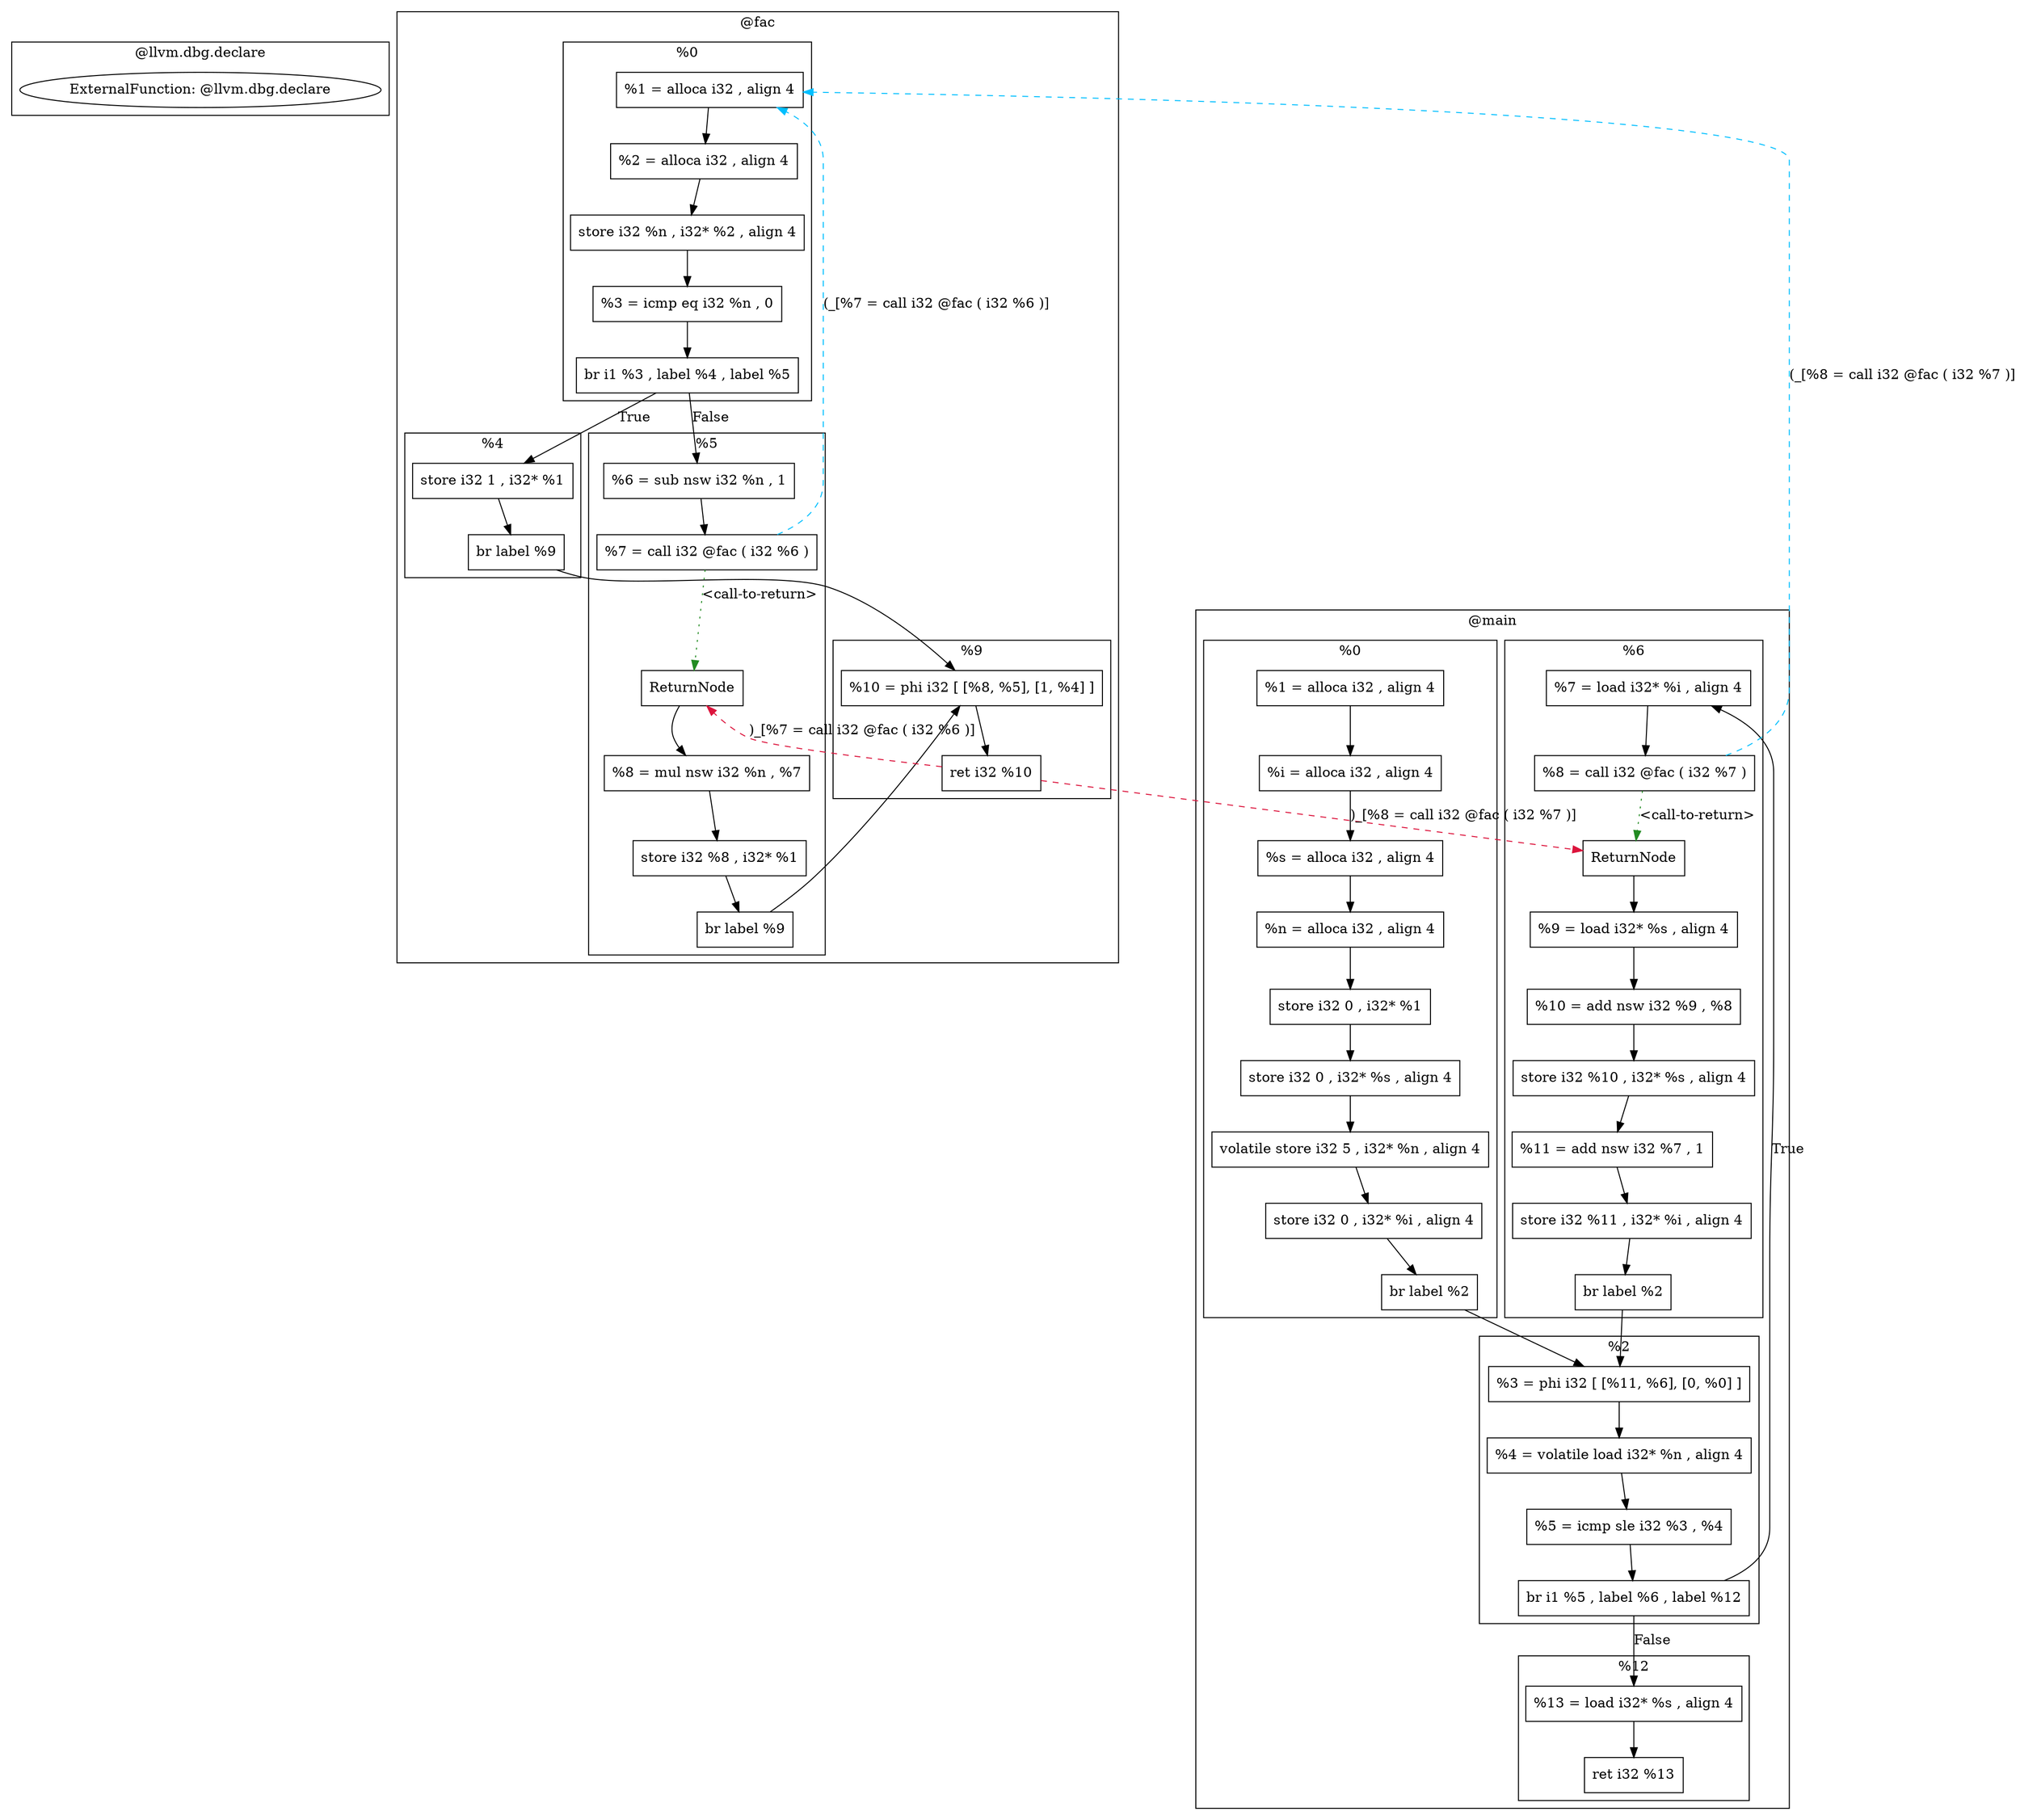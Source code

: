 digraph {
    subgraph cluster_52 {
        graph [label="@llvm.dbg.declare"];
        52 [label="ExternalFunction: @llvm.dbg.declare"];
    }
    subgraph cluster_1 {
        graph [label="@fac"];
        subgraph cluster_3 {
            graph [label="%0"];
            5 [label="%1 = alloca i32 , align 4"
              ,shape=box];
            6 [label="%2 = alloca i32 , align 4"
              ,shape=box];
            7 [label="store i32 %n , i32* %2 , align 4"
              ,shape=box];
            8 [label="%3 = icmp eq i32 %n , 0"
              ,shape=box];
            10 [label="br i1 %3 , label %4 , label %5"
               ,shape=box];
        }
        subgraph cluster_11 {
            graph [label="%4"];
            12 [label="store i32 1 , i32* %1"
               ,shape=box];
            13 [label="br label %9"
               ,shape=box];
        }
        subgraph cluster_14 {
            graph [label="%5"];
            -16 [label=ReturnNode
                ,shape=box];
            15 [label="%6 = sub nsw i32 %n , 1"
               ,shape=box];
            16 [label="%7 = call i32 @fac ( i32 %6 )"
               ,shape=box];
            17 [label="%8 = mul nsw i32 %n , %7"
               ,shape=box];
            18 [label="store i32 %8 , i32* %1"
               ,shape=box];
            19 [label="br label %9"
               ,shape=box];
        }
        subgraph cluster_20 {
            graph [label="%9"];
            21 [label="%10 = phi i32 [ [%8, %5], [1, %4] ]"
               ,shape=box];
            22 [label="ret i32 %10"
               ,shape=box];
        }
    }
    subgraph cluster_23 {
        graph [label="@main"];
        subgraph cluster_24 {
            graph [label="%0"];
            25 [label="%1 = alloca i32 , align 4"
               ,shape=box];
            26 [label="%i = alloca i32 , align 4"
               ,shape=box];
            27 [label="%s = alloca i32 , align 4"
               ,shape=box];
            28 [label="%n = alloca i32 , align 4"
               ,shape=box];
            29 [label="store i32 0 , i32* %1"
               ,shape=box];
            30 [label="store i32 0 , i32* %s , align 4"
               ,shape=box];
            32 [label="volatile store i32 5 , i32* %n , align 4"
               ,shape=box];
            33 [label="store i32 0 , i32* %i , align 4"
               ,shape=box];
            34 [label="br label %2"
               ,shape=box];
        }
        subgraph cluster_35 {
            graph [label="%2"];
            36 [label="%3 = phi i32 [ [%11, %6], [0, %0] ]"
               ,shape=box];
            37 [label="%4 = volatile load i32* %n , align 4"
               ,shape=box];
            38 [label="%5 = icmp sle i32 %3 , %4"
               ,shape=box];
            39 [label="br i1 %5 , label %6 , label %12"
               ,shape=box];
        }
        subgraph cluster_40 {
            graph [label="%6"];
            -42 [label=ReturnNode
                ,shape=box];
            41 [label="%7 = load i32* %i , align 4"
               ,shape=box];
            42 [label="%8 = call i32 @fac ( i32 %7 )"
               ,shape=box];
            43 [label="%9 = load i32* %s , align 4"
               ,shape=box];
            44 [label="%10 = add nsw i32 %9 , %8"
               ,shape=box];
            45 [label="store i32 %10 , i32* %s , align 4"
               ,shape=box];
            46 [label="%11 = add nsw i32 %7 , 1"
               ,shape=box];
            47 [label="store i32 %11 , i32* %i , align 4"
               ,shape=box];
            48 [label="br label %2"
               ,shape=box];
        }
        subgraph cluster_49 {
            graph [label="%12"];
            50 [label="%13 = load i32* %s , align 4"
               ,shape=box];
            51 [label="ret i32 %13"
               ,shape=box];
        }
    }
    -42 -> 43 [label=""];
    -16 -> 17 [label=""];
    5 -> 6 [label=""];
    6 -> 7 [label=""];
    7 -> 8 [label=""];
    8 -> 10 [label=""];
    10 -> 12 [label=True];
    10 -> 15 [label=False];
    12 -> 13 [label=""];
    13 -> 21 [label=""];
    15 -> 16 [label=""];
    16 -> -16 [label="<call-to-return>"
              ,style=dotted
              ,color=forestgreen];
    16 -> 5 [label="(_[%7 = call i32 @fac ( i32 %6 )]"
            ,style=dashed
            ,color=deepskyblue];
    17 -> 18 [label=""];
    18 -> 19 [label=""];
    19 -> 21 [label=""];
    21 -> 22 [label=""];
    22 -> -42 [label=")_[%8 = call i32 @fac ( i32 %7 )]"
              ,style=dashed
              ,color=crimson];
    22 -> -16 [label=")_[%7 = call i32 @fac ( i32 %6 )]"
              ,style=dashed
              ,color=crimson];
    25 -> 26 [label=""];
    26 -> 27 [label=""];
    27 -> 28 [label=""];
    28 -> 29 [label=""];
    29 -> 30 [label=""];
    30 -> 32 [label=""];
    32 -> 33 [label=""];
    33 -> 34 [label=""];
    34 -> 36 [label=""];
    36 -> 37 [label=""];
    37 -> 38 [label=""];
    38 -> 39 [label=""];
    39 -> 41 [label=True];
    39 -> 50 [label=False];
    41 -> 42 [label=""];
    42 -> -42 [label="<call-to-return>"
              ,style=dotted
              ,color=forestgreen];
    42 -> 5 [label="(_[%8 = call i32 @fac ( i32 %7 )]"
            ,style=dashed
            ,color=deepskyblue];
    43 -> 44 [label=""];
    44 -> 45 [label=""];
    45 -> 46 [label=""];
    46 -> 47 [label=""];
    47 -> 48 [label=""];
    48 -> 36 [label=""];
    50 -> 51 [label=""];
}
